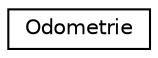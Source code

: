 digraph "Graphical Class Hierarchy"
{
  edge [fontname="Helvetica",fontsize="10",labelfontname="Helvetica",labelfontsize="10"];
  node [fontname="Helvetica",fontsize="10",shape=record];
  rankdir="LR";
  Node1 [label="Odometrie",height=0.2,width=0.4,color="black", fillcolor="white", style="filled",URL="$class_odometrie.html",tooltip="Classe Odometrie. "];
}
